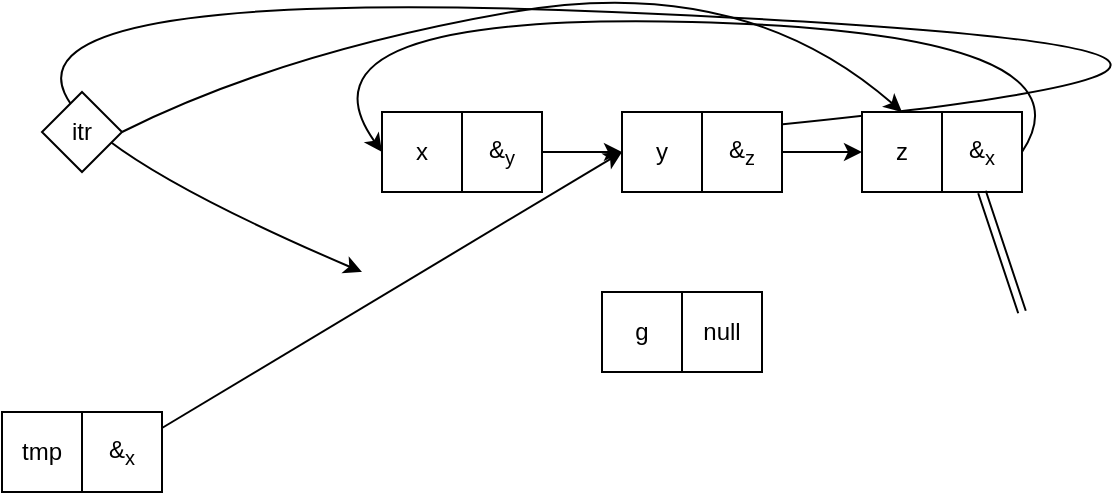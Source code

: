 <mxfile>
    <diagram id="bNTt_QjGJE058D7d4vGZ" name="Page-1">
        <mxGraphModel dx="705" dy="398" grid="1" gridSize="10" guides="1" tooltips="1" connect="1" arrows="1" fold="1" page="1" pageScale="1" pageWidth="850" pageHeight="1100" math="0" shadow="0">
            <root>
                <mxCell id="0"/>
                <mxCell id="1" parent="0"/>
                <mxCell id="10" value="" style="curved=1;endArrow=classic;html=1;exitX=1;exitY=0.5;exitDx=0;exitDy=0;entryX=0;entryY=0.5;entryDx=0;entryDy=0;" edge="1" parent="1" source="7">
                    <mxGeometry width="50" height="50" relative="1" as="geometry">
                        <mxPoint x="370" y="90" as="sourcePoint"/>
                        <mxPoint x="200" y="160" as="targetPoint"/>
                        <Array as="points">
                            <mxPoint x="800" y="50"/>
                            <mxPoint x="-150" y="10"/>
                        </Array>
                    </mxGeometry>
                </mxCell>
                <mxCell id="26" value="" style="group" vertex="1" connectable="0" parent="1">
                    <mxGeometry x="210" y="80" width="80" height="40" as="geometry"/>
                </mxCell>
                <mxCell id="47" style="edgeStyle=none;html=1;exitX=1;exitY=0.25;exitDx=0;exitDy=0;" edge="1" parent="26" source="24" target="25">
                    <mxGeometry relative="1" as="geometry"/>
                </mxCell>
                <mxCell id="24" value="x" style="whiteSpace=wrap;html=1;aspect=fixed;" vertex="1" parent="26">
                    <mxGeometry width="40" height="40" as="geometry"/>
                </mxCell>
                <mxCell id="25" value="&amp;amp;&lt;sub&gt;y&lt;/sub&gt;" style="whiteSpace=wrap;html=1;aspect=fixed;" vertex="1" parent="26">
                    <mxGeometry x="40" width="40" height="40" as="geometry"/>
                </mxCell>
                <mxCell id="27" value="" style="group" vertex="1" connectable="0" parent="1">
                    <mxGeometry x="330" y="80" width="80" height="40" as="geometry"/>
                </mxCell>
                <mxCell id="28" value="y" style="whiteSpace=wrap;html=1;aspect=fixed;" vertex="1" parent="27">
                    <mxGeometry width="40" height="40" as="geometry"/>
                </mxCell>
                <mxCell id="29" value="&amp;amp;&lt;sub&gt;z&lt;/sub&gt;" style="whiteSpace=wrap;html=1;aspect=fixed;" vertex="1" parent="27">
                    <mxGeometry x="40" width="40" height="40" as="geometry"/>
                </mxCell>
                <mxCell id="30" style="edgeStyle=none;html=1;entryX=0;entryY=0.5;entryDx=0;entryDy=0;" edge="1" parent="1" source="25" target="28">
                    <mxGeometry relative="1" as="geometry"/>
                </mxCell>
                <mxCell id="31" value="" style="group" vertex="1" connectable="0" parent="1">
                    <mxGeometry x="450" y="80" width="80" height="40" as="geometry"/>
                </mxCell>
                <mxCell id="32" value="z" style="whiteSpace=wrap;html=1;aspect=fixed;" vertex="1" parent="31">
                    <mxGeometry width="40" height="40" as="geometry"/>
                </mxCell>
                <mxCell id="33" value="&amp;amp;&lt;sub&gt;x&lt;/sub&gt;" style="whiteSpace=wrap;html=1;aspect=fixed;" vertex="1" parent="31">
                    <mxGeometry x="40" width="40" height="40" as="geometry"/>
                </mxCell>
                <mxCell id="34" style="edgeStyle=none;html=1;entryX=0;entryY=0.5;entryDx=0;entryDy=0;" edge="1" parent="1" source="29" target="32">
                    <mxGeometry relative="1" as="geometry"/>
                </mxCell>
                <mxCell id="35" value="" style="curved=1;endArrow=classic;html=1;exitX=1;exitY=0.5;exitDx=0;exitDy=0;entryX=0;entryY=0.5;entryDx=0;entryDy=0;" edge="1" parent="1" source="33" target="24">
                    <mxGeometry width="50" height="50" relative="1" as="geometry">
                        <mxPoint x="400" y="90" as="sourcePoint"/>
                        <mxPoint x="190" y="190" as="targetPoint"/>
                        <Array as="points">
                            <mxPoint x="570" y="40"/>
                            <mxPoint x="160" y="30"/>
                        </Array>
                    </mxGeometry>
                </mxCell>
                <mxCell id="36" value="" style="group" vertex="1" connectable="0" parent="1">
                    <mxGeometry x="320" y="170" width="80" height="40" as="geometry"/>
                </mxCell>
                <mxCell id="37" value="g" style="whiteSpace=wrap;html=1;aspect=fixed;" vertex="1" parent="36">
                    <mxGeometry width="40" height="40" as="geometry"/>
                </mxCell>
                <mxCell id="38" value="null" style="whiteSpace=wrap;html=1;aspect=fixed;" vertex="1" parent="36">
                    <mxGeometry x="40" width="40" height="40" as="geometry"/>
                </mxCell>
                <mxCell id="42" value="itr" style="rhombus;whiteSpace=wrap;html=1;" vertex="1" parent="1">
                    <mxGeometry x="40" y="70" width="40" height="40" as="geometry"/>
                </mxCell>
                <mxCell id="44" value="" style="shape=link;html=1;entryX=0.5;entryY=0;entryDx=0;entryDy=0;exitX=0.5;exitY=1;exitDx=0;exitDy=0;" edge="1" parent="1" source="33">
                    <mxGeometry width="100" relative="1" as="geometry">
                        <mxPoint x="460" y="130" as="sourcePoint"/>
                        <mxPoint x="530" y="180" as="targetPoint"/>
                    </mxGeometry>
                </mxCell>
                <mxCell id="48" value="" style="group" vertex="1" connectable="0" parent="1">
                    <mxGeometry x="20" y="230" width="80" height="40" as="geometry"/>
                </mxCell>
                <mxCell id="49" value="tmp" style="whiteSpace=wrap;html=1;aspect=fixed;" vertex="1" parent="48">
                    <mxGeometry width="40" height="40" as="geometry"/>
                </mxCell>
                <mxCell id="50" value="&amp;amp;&lt;sub&gt;x&lt;/sub&gt;" style="whiteSpace=wrap;html=1;aspect=fixed;" vertex="1" parent="48">
                    <mxGeometry x="40" width="40" height="40" as="geometry"/>
                </mxCell>
                <mxCell id="51" value="" style="curved=1;endArrow=classic;html=1;exitX=1;exitY=0.5;exitDx=0;exitDy=0;entryX=0.5;entryY=0;entryDx=0;entryDy=0;" edge="1" parent="1" source="42" target="32">
                    <mxGeometry width="50" height="50" relative="1" as="geometry">
                        <mxPoint x="280" y="160" as="sourcePoint"/>
                        <mxPoint x="330" y="110" as="targetPoint"/>
                        <Array as="points">
                            <mxPoint x="160" y="50"/>
                            <mxPoint x="390" y="10"/>
                        </Array>
                    </mxGeometry>
                </mxCell>
                <mxCell id="60" style="edgeStyle=none;html=1;entryX=0;entryY=0.5;entryDx=0;entryDy=0;" edge="1" parent="1" source="50" target="28">
                    <mxGeometry relative="1" as="geometry"/>
                </mxCell>
            </root>
        </mxGraphModel>
    </diagram>
</mxfile>